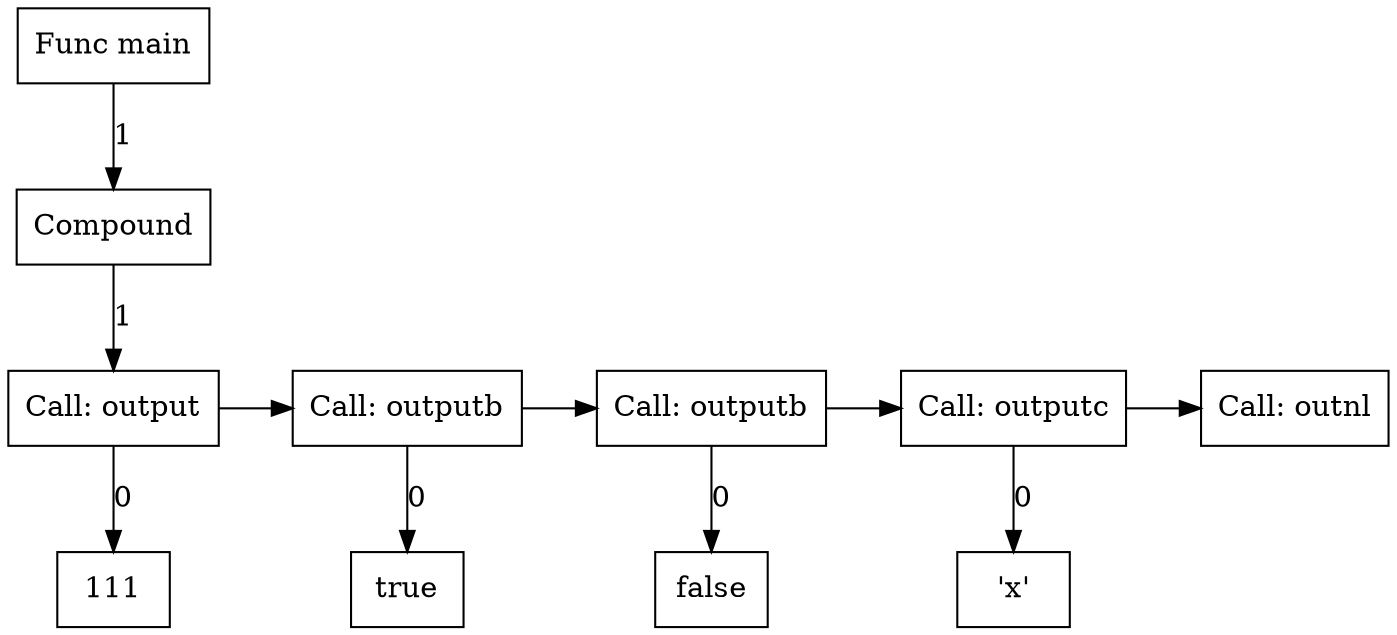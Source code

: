 digraph G {
node10 [label="Func main"; shape=box];
subgraph childNames_10 {
rankdir="LR"; rank="same"; ordering=out
node9 [label="Compound"; shape=box];
}

subgraph childPtrs_10 {
rankdir="TB";
node10 -> node9 [label="1"];
}

subgraph childNames_9 {
rankdir="LR"; rank="same"; ordering=out
node1 [label="Call: output"; shape=box];
}

subgraph childPtrs_9 {
rankdir="TB";
node9 -> node1 [label="1"];
}

subgraph childNames_1 {
rankdir="LR"; rank="same"; ordering=out
node0 [label="111"; shape=box];
}

subgraph childPtrs_1 {
rankdir="TB";
node1 -> node0 [label="0"];
}

subgraph SibNames_1 {
rankdir="LR"; rank="same";
node1 [label="Call: output"; shape=box];
node3 [label="Call: outputb"; shape=box];
node5 [label="Call: outputb"; shape=box];
node7 [label="Call: outputc"; shape=box];
node8 [label="Call: outnl"; shape=box];
}

subgraph SibPtrs_1 {
rankdir="LR";
node1 -> node3;
node3 -> node5;
node5 -> node7;
node7 -> node8;
}

subgraph childNames_3 {
rankdir="LR"; rank="same"; ordering=out
node2 [label="true"; shape=box];
}

subgraph childPtrs_3 {
rankdir="TB";
node3 -> node2 [label="0"];
}

subgraph childNames_5 {
rankdir="LR"; rank="same"; ordering=out
node4 [label="false"; shape=box];
}

subgraph childPtrs_5 {
rankdir="TB";
node5 -> node4 [label="0"];
}

subgraph childNames_7 {
rankdir="LR"; rank="same"; ordering=out
node6 [label="'x'"; shape=box];
}

subgraph childPtrs_7 {
rankdir="TB";
node7 -> node6 [label="0"];
}

}
